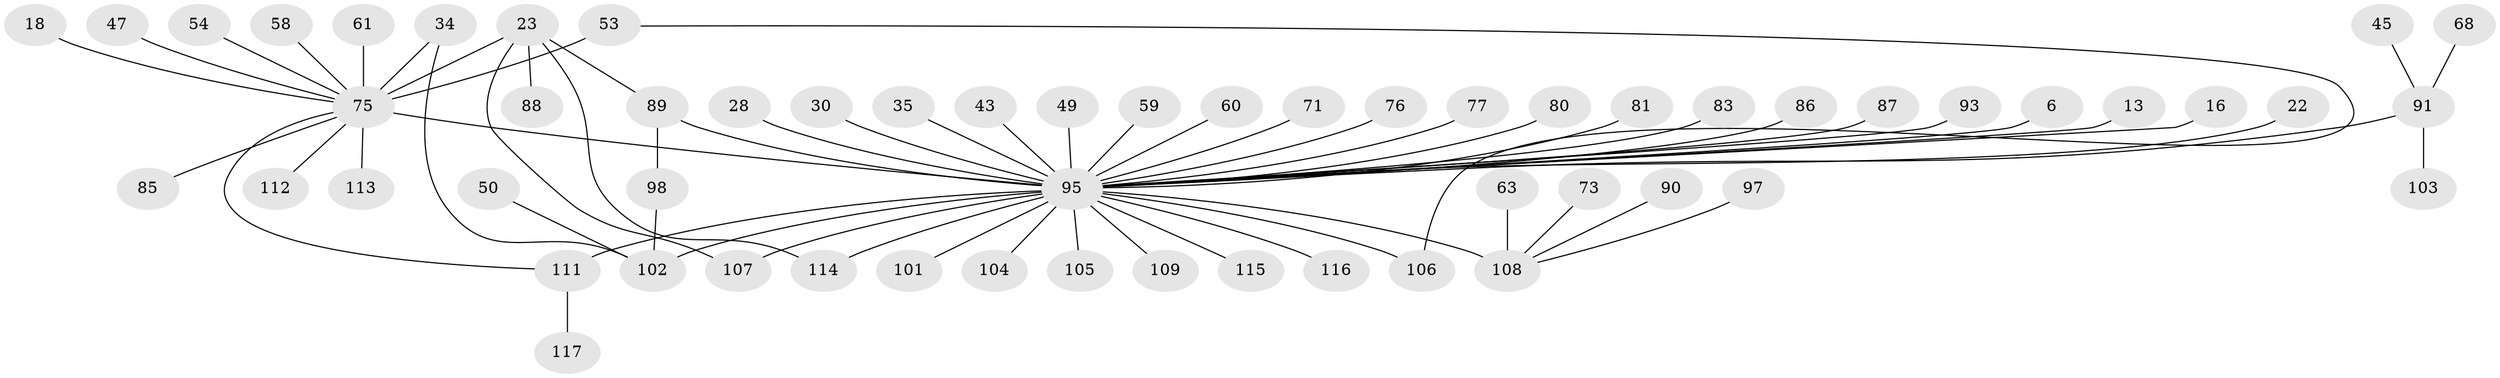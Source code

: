 // original degree distribution, {35: 0.008547008547008548, 5: 0.017094017094017096, 6: 0.017094017094017096, 16: 0.008547008547008548, 4: 0.06837606837606838, 1: 0.46153846153846156, 2: 0.24786324786324787, 3: 0.11965811965811966, 13: 0.008547008547008548, 8: 0.008547008547008548, 9: 0.008547008547008548, 7: 0.02564102564102564}
// Generated by graph-tools (version 1.1) at 2025/47/03/09/25 04:47:35]
// undirected, 58 vertices, 64 edges
graph export_dot {
graph [start="1"]
  node [color=gray90,style=filled];
  6;
  13 [super="+9"];
  16;
  18;
  22;
  23 [super="+10"];
  28;
  30;
  34 [super="+26"];
  35 [super="+27"];
  43;
  45;
  47;
  49;
  50;
  53;
  54;
  58 [super="+29"];
  59;
  60;
  61;
  63;
  68;
  71;
  73 [super="+7"];
  75 [super="+42+11"];
  76;
  77;
  80;
  81;
  83 [super="+74"];
  85;
  86;
  87;
  88;
  89;
  90 [super="+70"];
  91 [super="+41+32+84"];
  93;
  95 [super="+31+92"];
  97;
  98 [super="+38"];
  101;
  102 [super="+20"];
  103;
  104;
  105;
  106 [super="+79+99"];
  107 [super="+44"];
  108 [super="+5+100"];
  109;
  111 [super="+25+40+110"];
  112;
  113;
  114 [super="+67+96"];
  115;
  116;
  117;
  6 -- 95;
  13 -- 95;
  16 -- 95;
  18 -- 75;
  22 -- 95;
  23 -- 75 [weight=4];
  23 -- 89 [weight=2];
  23 -- 88;
  23 -- 107;
  23 -- 114;
  28 -- 95;
  30 -- 95;
  34 -- 75;
  34 -- 102;
  35 -- 95;
  43 -- 95;
  45 -- 91;
  47 -- 75;
  49 -- 95;
  50 -- 102;
  53 -- 106;
  53 -- 75 [weight=2];
  54 -- 75;
  58 -- 75;
  59 -- 95;
  60 -- 95;
  61 -- 75;
  63 -- 108;
  68 -- 91;
  71 -- 95;
  73 -- 108;
  75 -- 113;
  75 -- 112;
  75 -- 85;
  75 -- 95 [weight=12];
  75 -- 111;
  76 -- 95;
  77 -- 95;
  80 -- 95;
  81 -- 95;
  83 -- 95;
  86 -- 95;
  87 -- 95;
  89 -- 98;
  89 -- 95;
  90 -- 108;
  91 -- 103;
  91 -- 95 [weight=3];
  93 -- 95;
  95 -- 102 [weight=4];
  95 -- 101;
  95 -- 104;
  95 -- 105;
  95 -- 106 [weight=2];
  95 -- 107;
  95 -- 108 [weight=4];
  95 -- 109;
  95 -- 111 [weight=2];
  95 -- 114;
  95 -- 115;
  95 -- 116;
  97 -- 108;
  98 -- 102;
  111 -- 117;
}
